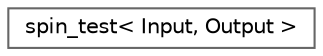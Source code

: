 digraph "类继承关系图"
{
 // LATEX_PDF_SIZE
  bgcolor="transparent";
  edge [fontname=Helvetica,fontsize=10,labelfontname=Helvetica,labelfontsize=10];
  node [fontname=Helvetica,fontsize=10,shape=box,height=0.2,width=0.4];
  rankdir="LR";
  Node0 [id="Node000000",label="spin_test\< Input, Output \>",height=0.2,width=0.4,color="grey40", fillcolor="white", style="filled",URL="$structspin__test.html",tooltip=" "];
}
